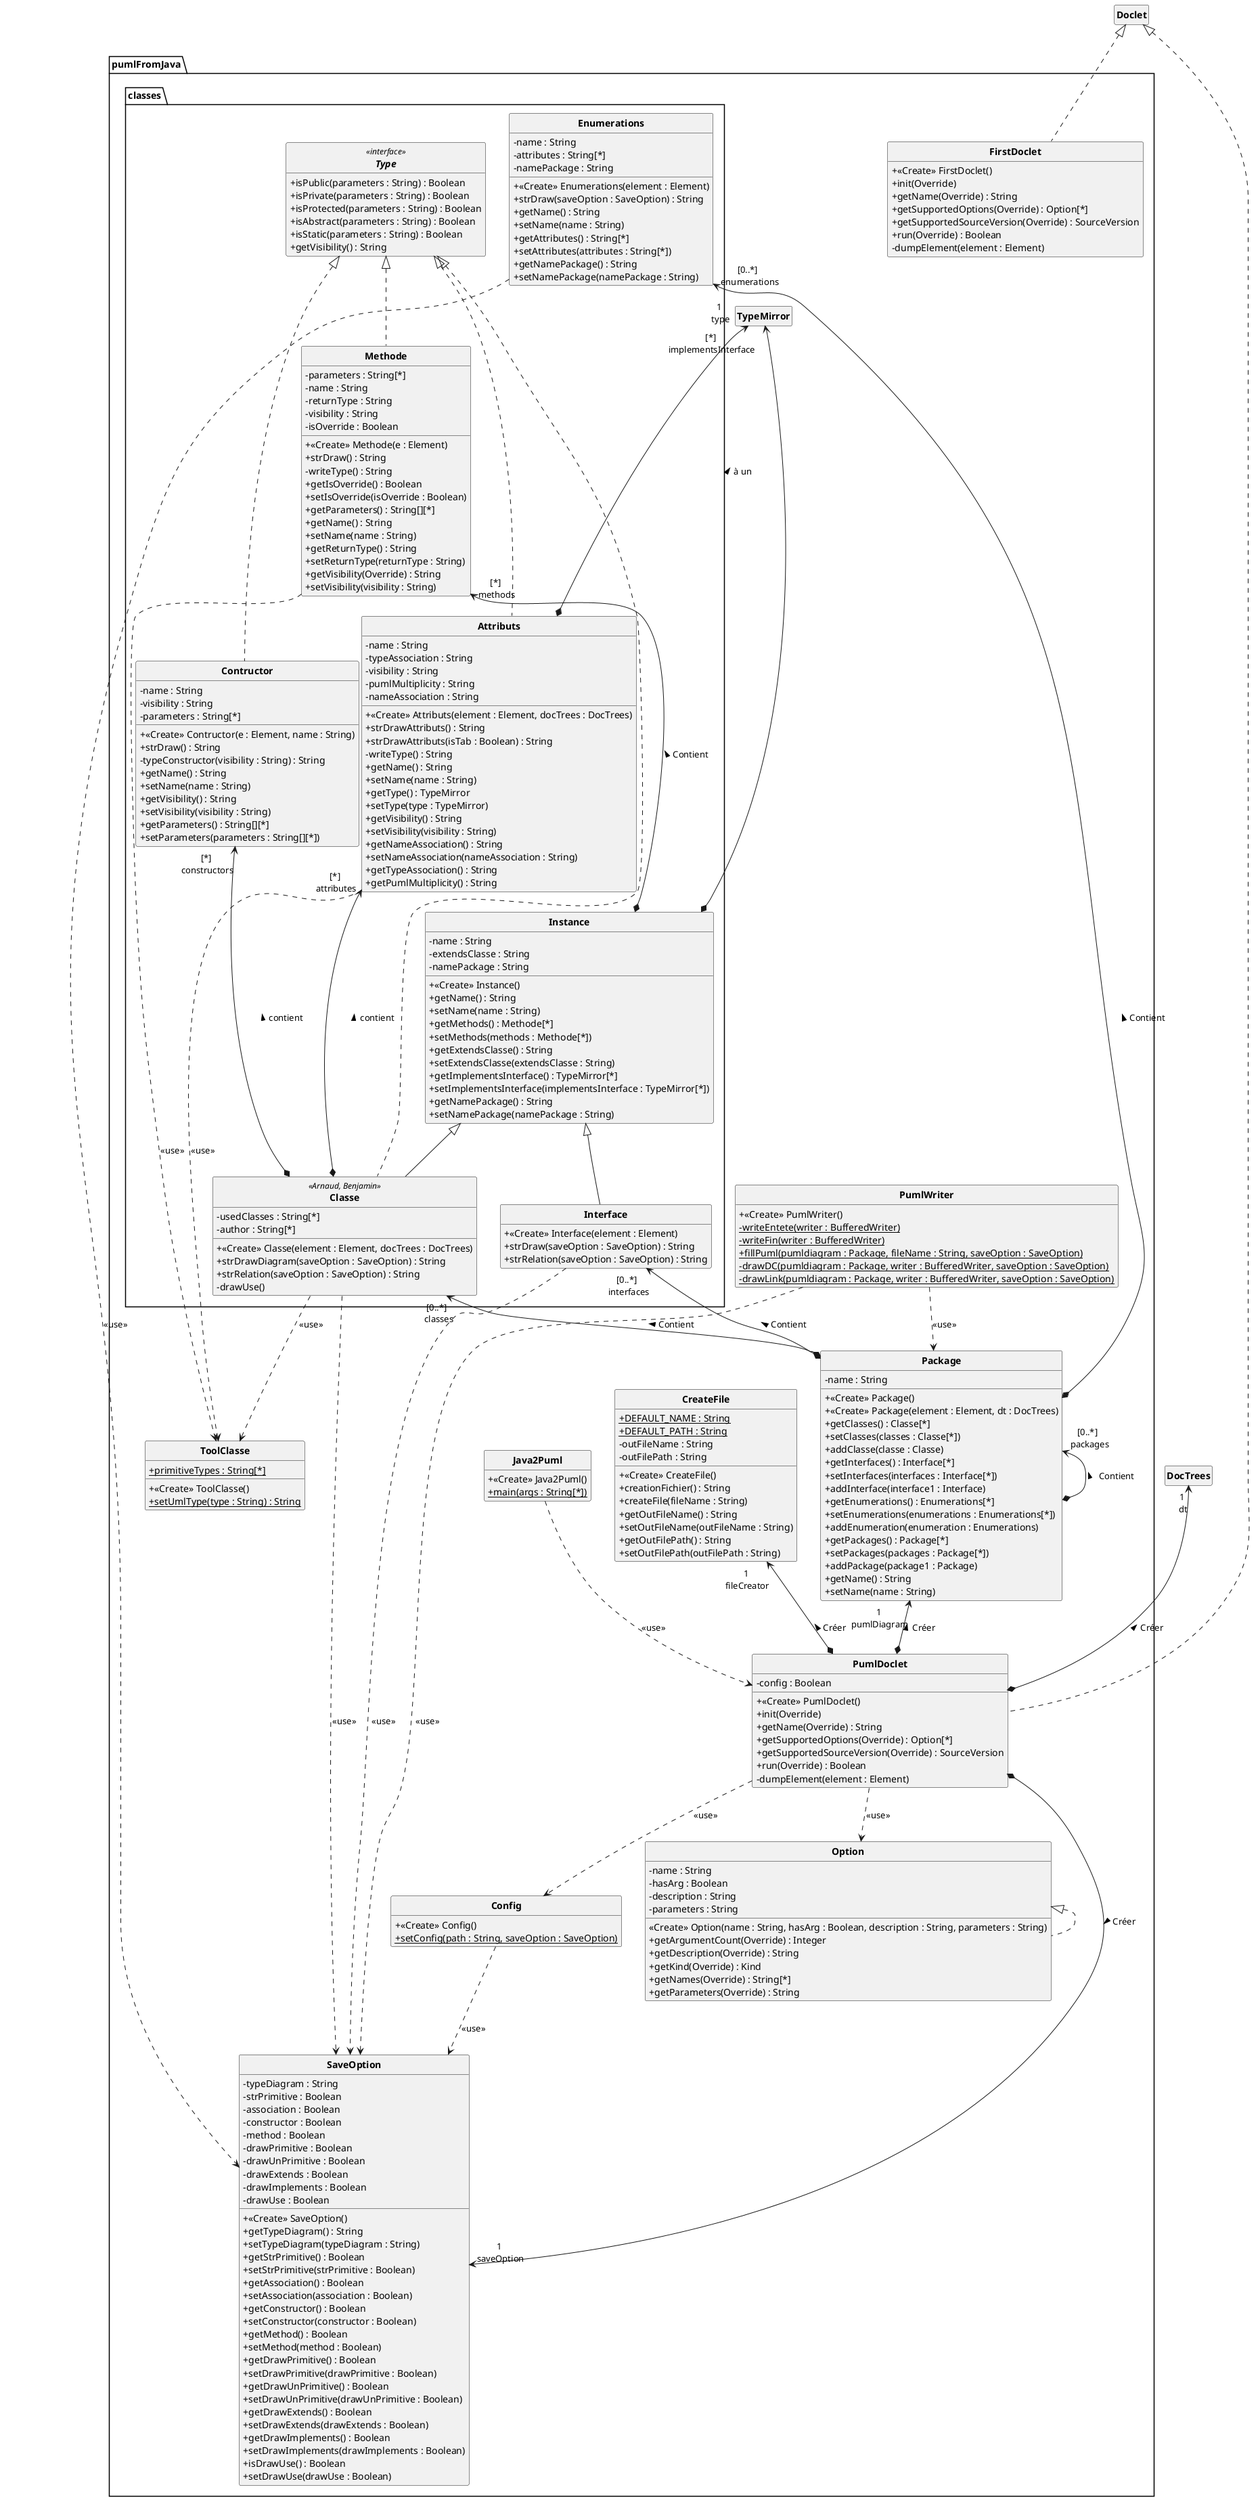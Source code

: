@startuml
'https://plantuml.com/class-diagram
skinparam classAttributeIconSize 0
skinparam classFontStyle Bold
skinparam style strictuml
hide empty members

package pumlFromJava {
class CreateFile {
	+ {static} DEFAULT_NAME : String
	+ {static} DEFAULT_PATH : String
	- outFileName : String
	- outFilePath : String
	+<<Create>> CreateFile()
	+ creationFichier() : String
	+ createFile(fileName : String)
	+ getOutFileName() : String
	+ setOutFileName(outFileName : String)
	+ getOutFilePath() : String
	+ setOutFilePath(outFilePath : String)
}

class SaveOption {
	- typeDiagram : String
	- strPrimitive : Boolean
	- association : Boolean
	- constructor : Boolean
	- method : Boolean
	- drawPrimitive : Boolean
	- drawUnPrimitive : Boolean
	- drawExtends : Boolean
	- drawImplements : Boolean
	- drawUse : Boolean
	+<<Create>> SaveOption()
	+ getTypeDiagram() : String
	+ setTypeDiagram(typeDiagram : String)
	+ getStrPrimitive() : Boolean
	+ setStrPrimitive(strPrimitive : Boolean)
	+ getAssociation() : Boolean
	+ setAssociation(association : Boolean)
	+ getConstructor() : Boolean
	+ setConstructor(constructor : Boolean)
	+ getMethod() : Boolean
	+ setMethod(method : Boolean)
	+ getDrawPrimitive() : Boolean
	+ setDrawPrimitive(drawPrimitive : Boolean)
	+ getDrawUnPrimitive() : Boolean
	+ setDrawUnPrimitive(drawUnPrimitive : Boolean)
	+ getDrawExtends() : Boolean
	+ setDrawExtends(drawExtends : Boolean)
	+ getDrawImplements() : Boolean
	+ setDrawImplements(drawImplements : Boolean)
	+ isDrawUse() : Boolean
	+ setDrawUse(drawUse : Boolean)
}

class Package {
	- name : String
	+<<Create>> Package()
	+<<Create>> Package(element : Element, dt : DocTrees)
	+ getClasses() : Classe[*]
	+ setClasses(classes : Classe[*])
	+ addClasse(classe : Classe)
	+ getInterfaces() : Interface[*]
	+ setInterfaces(interfaces : Interface[*])
	+ addInterface(interface1 : Interface)
	+ getEnumerations() : Enumerations[*]
	+ setEnumerations(enumerations : Enumerations[*])
	+ addEnumeration(enumeration : Enumerations)
	+ getPackages() : Package[*]
	+ setPackages(packages : Package[*])
	+ addPackage(package1 : Package)
	+ getName() : String
	+ setName(name : String)
}

class PumlWriter {
	+<<Create>> PumlWriter()
	- {static} writeEntete(writer : BufferedWriter)
	- {static} writeFin(writer : BufferedWriter)
	+ {static} fillPuml(pumldiagram : Package, fileName : String, saveOption : SaveOption)
	- {static} drawDC(pumldiagram : Package, writer : BufferedWriter, saveOption : SaveOption)
	- {static} drawLink(pumldiagram : Package, writer : BufferedWriter, saveOption : SaveOption)
}

class FirstDoclet {
	+<<Create>> FirstDoclet()
	+ init(Override)
	+ getName(Override) : String
	+ getSupportedOptions(Override) : Option[*]
	+ getSupportedSourceVersion(Override) : SourceVersion
	+ run(Override) : Boolean
	- dumpElement(element : Element)
}

class PumlDoclet {
	- config : Boolean
	+<<Create>> PumlDoclet()
	+ init(Override)
	+ getName(Override) : String
	+ getSupportedOptions(Override) : Option[*]
	+ getSupportedSourceVersion(Override) : SourceVersion
	+ run(Override) : Boolean
	- dumpElement(element : Element)
}

class Java2Puml {
	+<<Create>> Java2Puml()
	+ {static} main(args : String[*])
}

class ToolClasse {
	+ {static} primitiveTypes : String[*]
	+<<Create>> ToolClasse()
	+ {static} setUmlType(type : String) : String
}

class Config {
	+<<Create>> Config()
	+ {static} setConfig(path : String, saveOption : SaveOption)
}

class Option {
	- name : String
	- hasArg : Boolean
	- description : String
	- parameters : String
	<<Create>> Option(name : String, hasArg : Boolean, description : String, parameters : String)
	+ getArgumentCount(Override) : Integer
	+ getDescription(Override) : String
	+ getKind(Override) : Kind
	+ getNames(Override) : String[*]
	+ getParameters(Override) : String
}

package classes {
class Contructor {
	- name : String
	- visibility : String
	- parameters : String[*]
	+<<Create>> Contructor(e : Element, name : String)
	+ strDraw() : String
	- typeConstructor(visibility : String) : String
	+ getName() : String
	+ setName(name : String)
	+ getVisibility() : String
	+ setVisibility(visibility : String)
	+ getParameters() : String[][*]
	+ setParameters(parameters : String[][*])
}

class Instance {
	- name : String
	- extendsClasse : String
	- namePackage : String
	+<<Create>> Instance()
	+ getName() : String
	+ setName(name : String)
	+ getMethods() : Methode[*]
	+ setMethods(methods : Methode[*])
	+ getExtendsClasse() : String
	+ setExtendsClasse(extendsClasse : String)
	+ getImplementsInterface() : TypeMirror[*]
	+ setImplementsInterface(implementsInterface : TypeMirror[*])
	+ getNamePackage() : String
	+ setNamePackage(namePackage : String)
}

class Enumerations {
	- name : String
	- attributes : String[*]
	- namePackage : String
	+<<Create>> Enumerations(element : Element)
	+ strDraw(saveOption : SaveOption) : String
	+ getName() : String
	+ setName(name : String)
	+ getAttributes() : String[*]
	+ setAttributes(attributes : String[*])
	+ getNamePackage() : String
	+ setNamePackage(namePackage : String)
}

class Interface {
	+<<Create>> Interface(element : Element)
	+ strDraw(saveOption : SaveOption) : String
	+ strRelation(saveOption : SaveOption) : String
}

class Methode {
	- parameters : String[*]
	- name : String
	- returnType : String
	- visibility : String
	- isOverride : Boolean
	+<<Create>> Methode(e : Element)
	+ strDraw() : String
	- writeType() : String
	+ getIsOverride() : Boolean
	+ setIsOverride(isOverride : Boolean)
	+ getParameters() : String[][*]
	+ getName() : String
	+ setName(name : String)
	+ getReturnType() : String
	+ setReturnType(returnType : String)
	+ getVisibility(Override) : String
	+ setVisibility(visibility : String)
}

class Attributs {
	- name : String
	- typeAssociation : String
	- visibility : String
	- pumlMultiplicity : String
	- nameAssociation : String
	+<<Create>> Attributs(element : Element, docTrees : DocTrees)
	+ strDrawAttributs() : String
	+ strDrawAttributs(isTab : Boolean) : String
	- writeType() : String
	+ getName() : String
	+ setName(name : String)
	+ getType() : TypeMirror
	+ setType(type : TypeMirror)
	+ getVisibility() : String
	+ setVisibility(visibility : String)
	+ getNameAssociation() : String
	+ setNameAssociation(nameAssociation : String)
	+ getTypeAssociation() : String
	+ getPumlMultiplicity() : String
}

class Classe<< Arnaud, Benjamin >> {
	- usedClasses : String[*]
	- author : String[*]
	+<<Create>> Classe(element : Element, docTrees : DocTrees)
	+ strDrawDiagram(saveOption : SaveOption) : String
	+ strRelation(saveOption : SaveOption) : String
	- drawUse()
}

interface Type<<interface>> {
	+ isPublic(parameters : String) : Boolean
	+ isPrivate(parameters : String) : Boolean
	+ isProtected(parameters : String) : Boolean
	+ isAbstract(parameters : String) : Boolean
	+ isStatic(parameters : String) : Boolean
	+ getVisibility() : String
}

}
Type <|.. Contructor

Methode" [*] \n methods" <--* Instance: < Contient 
TypeMirror" [*] \n implementsInterface" <--* Instance

Enumerations ..> SaveOption: <<use>>

Instance <|-- Interface
Interface ..> SaveOption: <<use>>

Type <|.. Methode
Methode ..> ToolClasse: <<use>>

Type <|.. Attributs
TypeMirror" 1 \n type" <--* Attributs: < à un 
Attributs ..> ToolClasse: <<use>>

Instance <|-- Classe
Type <|.. Classe
Attributs" [*] \n attributes" <--* Classe: < contient 
Contructor" [*] \n constructors" <--* Classe: < contient 
Classe ..> ToolClasse: <<use>>
Classe ..> SaveOption: <<use>>


}


Classe" [0..*]  \n classes" <--* Package: < Contient 
Interface" [0..*]  \n interfaces" <--* Package: < Contient 
Enumerations" [0..*]  \n enumerations" <--* Package: < Contient 
Package" [0..*]  \n packages" <--* Package: < Contient

PumlWriter ..> Package: <<use>>
PumlWriter ..> SaveOption: <<use>>

Doclet <|.. FirstDoclet

Doclet <|.. PumlDoclet
CreateFile" 1 \n fileCreator" <--* PumlDoclet: < Créer 
SaveOption" 1 \n saveOption" <--* PumlDoclet: < Créer 
Package" 1 \n pumlDiagram" <--* PumlDoclet: < Créer 
DocTrees" 1 \n dt" <--* PumlDoclet: < Créer 
PumlDoclet ..> Config: <<use>>
PumlDoclet ..> Option: <<use>>

Java2Puml ..> PumlDoclet: <<use>>


Config ..> SaveOption: <<use>>

Option <|.. Option


@enduml